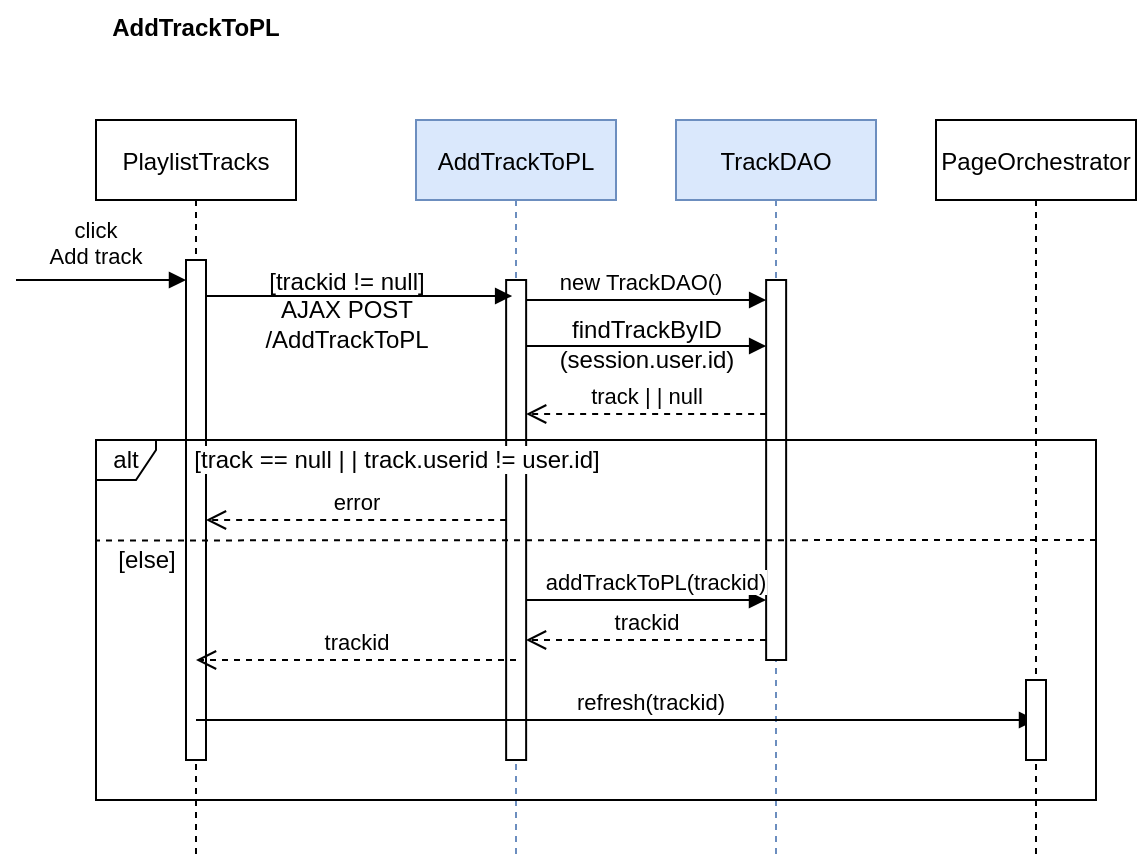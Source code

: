 <mxfile version="14.7.3" type="device"><diagram id="3SM13Gfp1SmeyX-EMhQn" name="Page-1"><mxGraphModel dx="981" dy="518" grid="1" gridSize="10" guides="1" tooltips="1" connect="1" arrows="1" fold="1" page="1" pageScale="1" pageWidth="1169" pageHeight="827" math="0" shadow="0"><root><mxCell id="0"/><mxCell id="1" parent="0"/><mxCell id="2MOWTGu3-rheEjo7wcaj-34" value="AddTrackToPL" style="text;align=center;fontStyle=1;verticalAlign=middle;spacingLeft=3;spacingRight=3;strokeColor=none;rotatable=0;points=[[0,0.5],[1,0.5]];portConstraint=eastwest;" parent="1" vertex="1"><mxGeometry x="190" y="110" width="80" height="26" as="geometry"/></mxCell><mxCell id="2MOWTGu3-rheEjo7wcaj-35" value="AddTrackToPL" style="shape=umlLifeline;perimeter=lifelinePerimeter;container=1;collapsible=0;recursiveResize=0;rounded=0;shadow=0;strokeWidth=1;fillColor=#dae8fc;strokeColor=#6c8ebf;" parent="1" vertex="1"><mxGeometry x="340" y="170" width="100" height="370" as="geometry"/></mxCell><mxCell id="2MOWTGu3-rheEjo7wcaj-36" value="" style="points=[];perimeter=orthogonalPerimeter;rounded=0;shadow=0;strokeWidth=1;" parent="2MOWTGu3-rheEjo7wcaj-35" vertex="1"><mxGeometry x="45.07" y="80" width="10" height="240" as="geometry"/></mxCell><mxCell id="1jEiCpI0j6QbXWLR9Uge-1" value="" style="verticalAlign=bottom;endArrow=block;shadow=0;strokeWidth=1;" parent="2MOWTGu3-rheEjo7wcaj-35" source="1jEiCpI0j6QbXWLR9Uge-10" edge="1"><mxGeometry x="-0.035" y="-15" relative="1" as="geometry"><mxPoint x="-125.001" y="88" as="sourcePoint"/><mxPoint x="48.07" y="88" as="targetPoint"/><Array as="points"><mxPoint x="-74.93" y="88"/></Array><mxPoint as="offset"/></mxGeometry></mxCell><mxCell id="1jEiCpI0j6QbXWLR9Uge-12" value="[trackid != null]&lt;br&gt;AJAX POST&lt;br&gt;/AddTrackToPL" style="text;html=1;align=center;verticalAlign=middle;resizable=0;points=[];autosize=1;strokeColor=none;" parent="2MOWTGu3-rheEjo7wcaj-35" vertex="1"><mxGeometry x="-84.93" y="70" width="100" height="50" as="geometry"/></mxCell><mxCell id="2MOWTGu3-rheEjo7wcaj-40" value="TrackDAO" style="shape=umlLifeline;perimeter=lifelinePerimeter;container=1;collapsible=0;recursiveResize=0;rounded=0;shadow=0;strokeWidth=1;fillColor=#dae8fc;strokeColor=#6c8ebf;" parent="1" vertex="1"><mxGeometry x="470" y="170" width="100" height="370" as="geometry"/></mxCell><mxCell id="2MOWTGu3-rheEjo7wcaj-41" value="" style="points=[];perimeter=orthogonalPerimeter;rounded=0;shadow=0;strokeWidth=1;" parent="2MOWTGu3-rheEjo7wcaj-40" vertex="1"><mxGeometry x="45.07" y="80" width="10" height="190" as="geometry"/></mxCell><mxCell id="2MOWTGu3-rheEjo7wcaj-45" value="findTrackByID&lt;br&gt;(session.user.id)" style="text;html=1;align=center;verticalAlign=middle;resizable=0;points=[];autosize=1;strokeColor=none;" parent="2MOWTGu3-rheEjo7wcaj-40" vertex="1"><mxGeometry x="-70" y="97" width="110" height="30" as="geometry"/></mxCell><mxCell id="1jEiCpI0j6QbXWLR9Uge-7" value="new TrackDAO()" style="verticalAlign=bottom;endArrow=block;shadow=0;strokeWidth=1;" parent="2MOWTGu3-rheEjo7wcaj-40" source="2MOWTGu3-rheEjo7wcaj-36" edge="1"><mxGeometry x="-0.044" relative="1" as="geometry"><mxPoint x="-70" y="90" as="sourcePoint"/><mxPoint x="45.07" y="90" as="targetPoint"/><mxPoint as="offset"/></mxGeometry></mxCell><mxCell id="1jEiCpI0j6QbXWLR9Uge-13" value="" style="verticalAlign=bottom;endArrow=block;shadow=0;strokeWidth=1;" parent="2MOWTGu3-rheEjo7wcaj-40" edge="1"><mxGeometry x="0.055" relative="1" as="geometry"><mxPoint x="-74.93" y="113" as="sourcePoint"/><mxPoint x="45.07" y="113" as="targetPoint"/><mxPoint as="offset"/></mxGeometry></mxCell><mxCell id="1jEiCpI0j6QbXWLR9Uge-14" value="track | | null" style="html=1;verticalAlign=bottom;endArrow=open;dashed=1;endSize=8;" parent="2MOWTGu3-rheEjo7wcaj-40" edge="1"><mxGeometry relative="1" as="geometry"><mxPoint x="45.07" y="147" as="sourcePoint"/><mxPoint x="-74.93" y="147" as="targetPoint"/></mxGeometry></mxCell><mxCell id="2MOWTGu3-rheEjo7wcaj-42" value="PageOrchestrator" style="shape=umlLifeline;perimeter=lifelinePerimeter;container=1;collapsible=0;recursiveResize=0;rounded=0;shadow=0;strokeWidth=1;" parent="1" vertex="1"><mxGeometry x="600" y="170" width="100" height="370" as="geometry"/></mxCell><mxCell id="1jEiCpI0j6QbXWLR9Uge-9" value="PlaylistTracks" style="shape=umlLifeline;perimeter=lifelinePerimeter;container=1;collapsible=0;recursiveResize=0;rounded=0;shadow=0;strokeWidth=1;" parent="1" vertex="1"><mxGeometry x="180" y="170" width="100" height="370" as="geometry"/></mxCell><mxCell id="1jEiCpI0j6QbXWLR9Uge-10" value="" style="points=[];perimeter=orthogonalPerimeter;rounded=0;shadow=0;strokeWidth=1;" parent="1jEiCpI0j6QbXWLR9Uge-9" vertex="1"><mxGeometry x="45" y="70" width="10" height="250" as="geometry"/></mxCell><mxCell id="1jEiCpI0j6QbXWLR9Uge-11" value="click&#xA;Add track&#xA;" style="verticalAlign=bottom;endArrow=block;entryX=0;entryY=0;shadow=0;strokeWidth=1;" parent="1" edge="1"><mxGeometry x="-0.059" y="-10" relative="1" as="geometry"><mxPoint x="140" y="250" as="sourcePoint"/><mxPoint x="225" y="250" as="targetPoint"/><mxPoint as="offset"/></mxGeometry></mxCell><mxCell id="6d9blTO2km8n6luRIW0h-3" value="alt" style="shape=umlFrame;whiteSpace=wrap;html=1;width=30;height=20;" parent="1" vertex="1"><mxGeometry x="180" y="330" width="500" height="180" as="geometry"/></mxCell><mxCell id="6d9blTO2km8n6luRIW0h-5" value="&lt;span style=&quot;background-color: rgb(255 , 255 , 255)&quot;&gt;[track == null | | track.userid != user.id]&lt;/span&gt;" style="text;html=1;align=center;verticalAlign=middle;resizable=0;points=[];autosize=1;strokeColor=none;" parent="1" vertex="1"><mxGeometry x="220" y="330" width="220" height="20" as="geometry"/></mxCell><mxCell id="6d9blTO2km8n6luRIW0h-6" value="[else]" style="text;html=1;align=center;verticalAlign=middle;resizable=0;points=[];autosize=1;strokeColor=none;" parent="1" vertex="1"><mxGeometry x="180" y="380" width="50" height="20" as="geometry"/></mxCell><mxCell id="6d9blTO2km8n6luRIW0h-7" value="error" style="html=1;verticalAlign=bottom;endArrow=open;dashed=1;endSize=8;entryX=0.998;entryY=0.52;entryDx=0;entryDy=0;entryPerimeter=0;" parent="1" source="2MOWTGu3-rheEjo7wcaj-36" target="1jEiCpI0j6QbXWLR9Uge-10" edge="1"><mxGeometry relative="1" as="geometry"><mxPoint x="380.0" y="370" as="sourcePoint"/><mxPoint x="240" y="370" as="targetPoint"/></mxGeometry></mxCell><mxCell id="6d9blTO2km8n6luRIW0h-8" value="" style="endArrow=none;dashed=1;html=1;entryX=-0.001;entryY=0.279;entryDx=0;entryDy=0;entryPerimeter=0;" parent="1" target="6d9blTO2km8n6luRIW0h-3" edge="1"><mxGeometry width="50" height="50" relative="1" as="geometry"><mxPoint x="680" y="380" as="sourcePoint"/><mxPoint x="160" y="380" as="targetPoint"/></mxGeometry></mxCell><mxCell id="6d9blTO2km8n6luRIW0h-10" value="addTrackToPL(trackid)" style="verticalAlign=bottom;endArrow=block;shadow=0;strokeWidth=1;" parent="1" edge="1"><mxGeometry x="0.083" relative="1" as="geometry"><mxPoint x="395.0" y="410" as="sourcePoint"/><mxPoint x="515.0" y="410" as="targetPoint"/><mxPoint as="offset"/><Array as="points"><mxPoint x="460" y="410"/></Array></mxGeometry></mxCell><mxCell id="6d9blTO2km8n6luRIW0h-11" value="trackid" style="html=1;verticalAlign=bottom;endArrow=open;dashed=1;endSize=8;" parent="1" edge="1"><mxGeometry relative="1" as="geometry"><mxPoint x="515.0" y="430" as="sourcePoint"/><mxPoint x="395.0" y="430" as="targetPoint"/></mxGeometry></mxCell><mxCell id="6d9blTO2km8n6luRIW0h-13" value="trackid" style="html=1;verticalAlign=bottom;endArrow=open;dashed=1;endSize=8;" parent="1" target="1jEiCpI0j6QbXWLR9Uge-9" edge="1"><mxGeometry relative="1" as="geometry"><mxPoint x="390" y="440" as="sourcePoint"/><mxPoint x="270" y="440" as="targetPoint"/></mxGeometry></mxCell><mxCell id="6d9blTO2km8n6luRIW0h-14" value="refresh(trackid)" style="verticalAlign=bottom;endArrow=block;shadow=0;strokeWidth=1;" parent="1" edge="1"><mxGeometry x="0.083" relative="1" as="geometry"><mxPoint x="230" y="470" as="sourcePoint"/><mxPoint x="650" y="470" as="targetPoint"/><mxPoint as="offset"/><Array as="points"><mxPoint x="295" y="470"/></Array></mxGeometry></mxCell><mxCell id="2MOWTGu3-rheEjo7wcaj-43" value="" style="points=[];perimeter=orthogonalPerimeter;rounded=0;shadow=0;strokeWidth=1;" parent="1" vertex="1"><mxGeometry x="645" y="450" width="10" height="40" as="geometry"/></mxCell></root></mxGraphModel></diagram></mxfile>